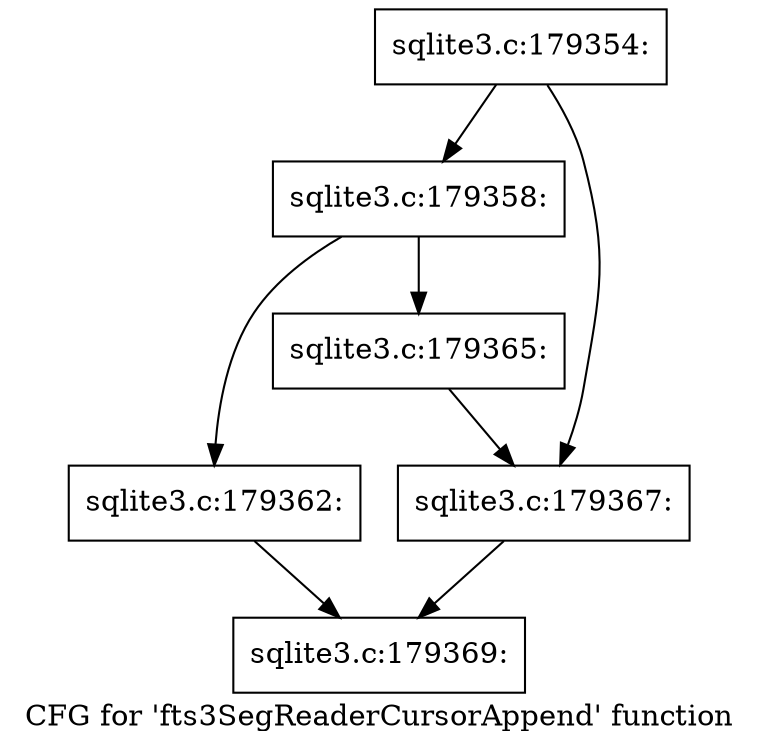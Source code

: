 digraph "CFG for 'fts3SegReaderCursorAppend' function" {
	label="CFG for 'fts3SegReaderCursorAppend' function";

	Node0x55c0fab3c150 [shape=record,label="{sqlite3.c:179354:}"];
	Node0x55c0fab3c150 -> Node0x55c0fab3c5f0;
	Node0x55c0fab3c150 -> Node0x55c0fab3c640;
	Node0x55c0fab3c5f0 [shape=record,label="{sqlite3.c:179358:}"];
	Node0x55c0fab3c5f0 -> Node0x55c0fab3f650;
	Node0x55c0fab3c5f0 -> Node0x55c0fab3f600;
	Node0x55c0fab3f600 [shape=record,label="{sqlite3.c:179362:}"];
	Node0x55c0fab3f600 -> Node0x55c0fab3c2d0;
	Node0x55c0fab3f650 [shape=record,label="{sqlite3.c:179365:}"];
	Node0x55c0fab3f650 -> Node0x55c0fab3c640;
	Node0x55c0fab3c640 [shape=record,label="{sqlite3.c:179367:}"];
	Node0x55c0fab3c640 -> Node0x55c0fab3c2d0;
	Node0x55c0fab3c2d0 [shape=record,label="{sqlite3.c:179369:}"];
}
